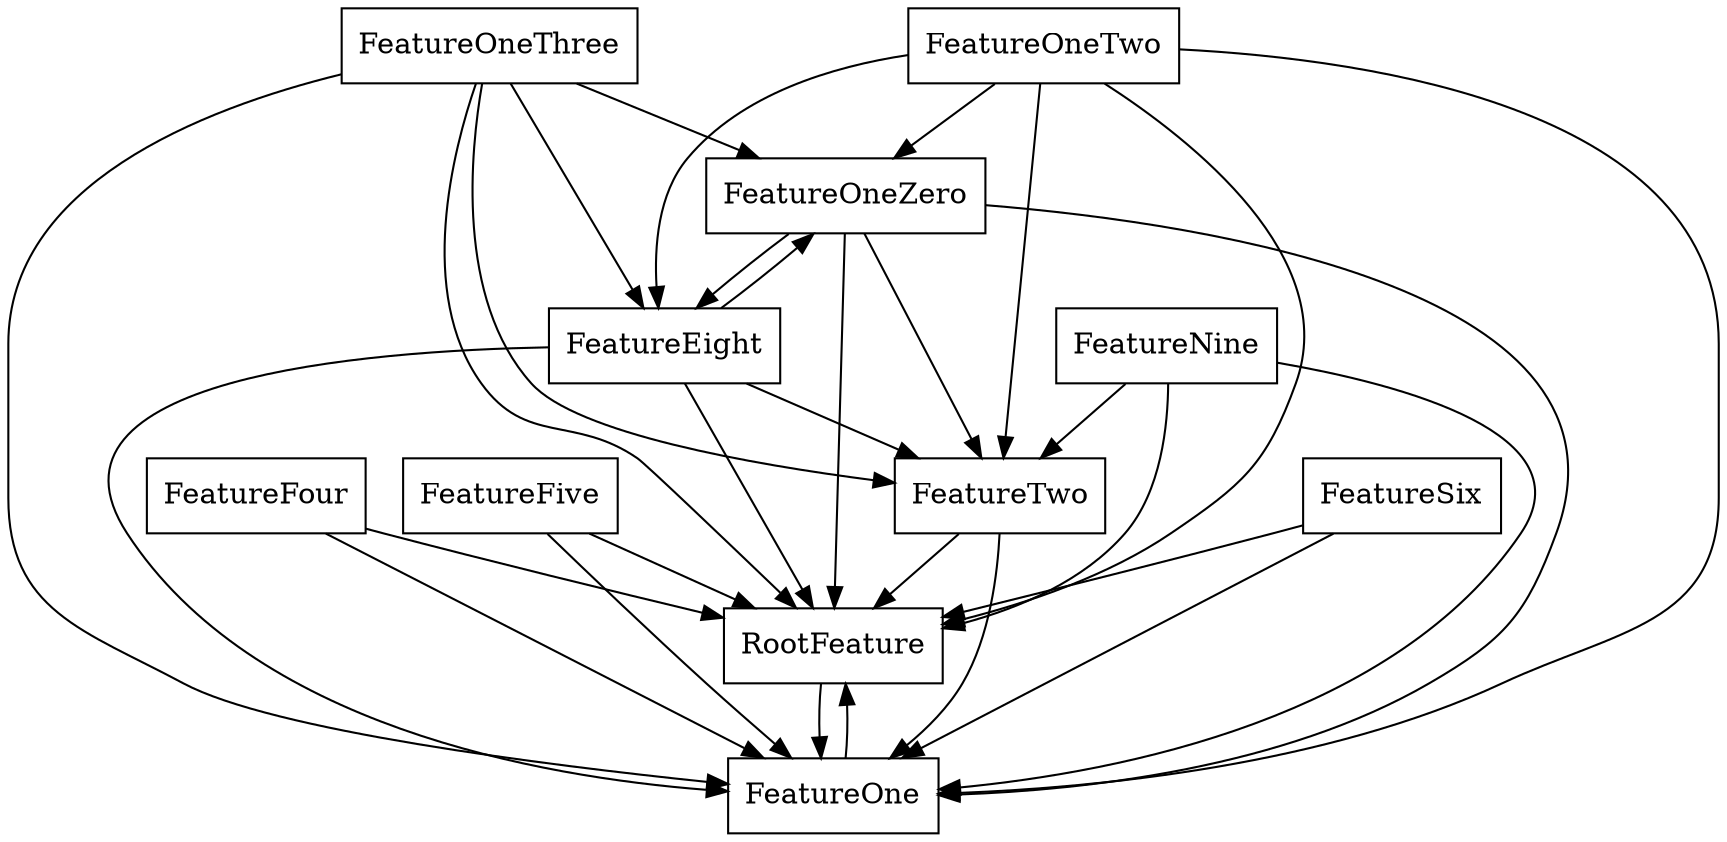 digraph{
graph [rankdir=TB];
node [shape=box];
edge [arrowhead=normal];
0[label="FeatureOneThree",]
1[label="FeatureFour",]
2[label="FeatureTwo",]
3[label="FeatureOneTwo",]
4[label="FeatureFive",]
5[label="FeatureSix",]
6[label="RootFeature",]
7[label="FeatureNine",]
8[label="FeatureOneZero",]
9[label="FeatureOne",]
10[label="FeatureEight",]
0->2[label="",]
0->6[label="",]
0->8[label="",]
0->9[label="",]
0->10[label="",]
1->6[label="",]
1->9[label="",]
2->6[label="",]
2->9[label="",]
3->2[label="",]
3->6[label="",]
3->8[label="",]
3->9[label="",]
3->10[label="",]
4->6[label="",]
4->9[label="",]
5->6[label="",]
5->9[label="",]
6->9[label="",]
7->2[label="",]
7->6[label="",]
7->9[label="",]
8->2[label="",]
8->6[label="",]
8->9[label="",]
8->10[label="",]
9->6[label="",]
10->2[label="",]
10->6[label="",]
10->8[label="",]
10->9[label="",]
}
